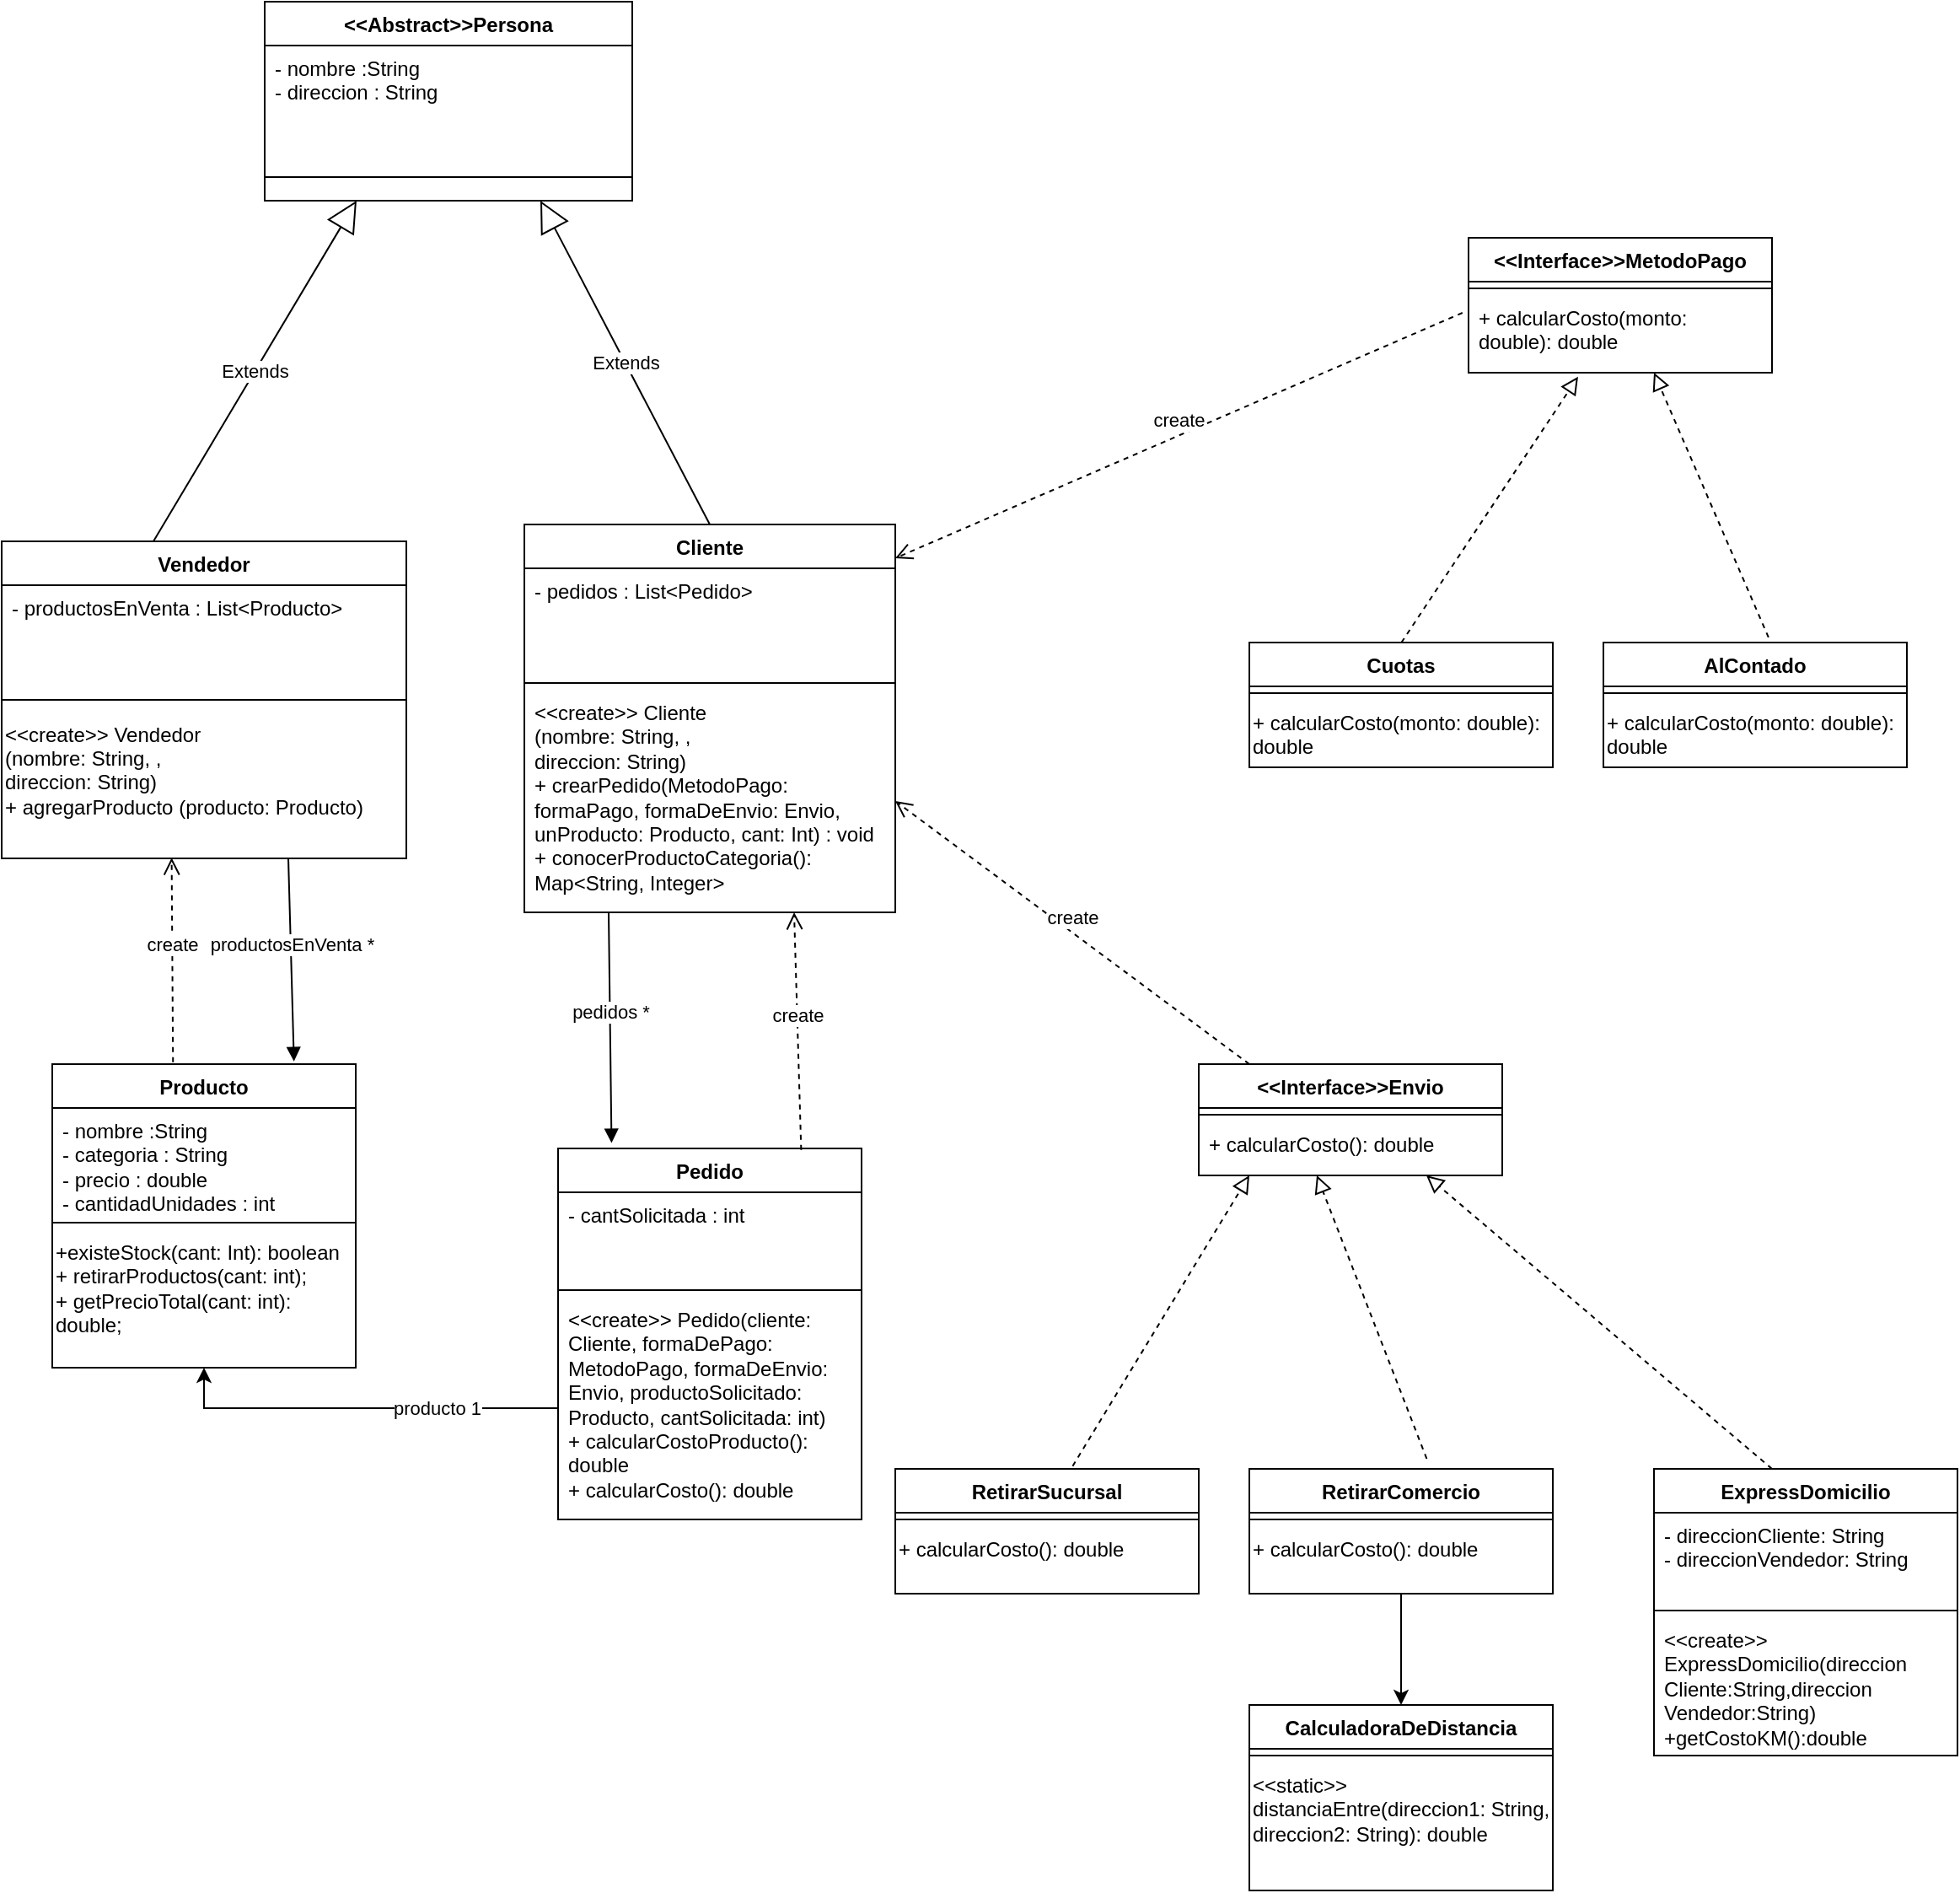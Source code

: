 <mxfile version="24.8.4">
  <diagram name="Page-1" id="Q8XXpIj9l2ZmjCHqsJ5m">
    <mxGraphModel dx="3187" dy="1718" grid="1" gridSize="10" guides="1" tooltips="1" connect="1" arrows="1" fold="1" page="1" pageScale="1" pageWidth="1169" pageHeight="1654" math="0" shadow="0">
      <root>
        <mxCell id="0" />
        <mxCell id="1" parent="0" />
        <mxCell id="-veU9qJLNlzz8U-IbR3Y-1" value="Vendedor" style="swimlane;fontStyle=1;align=center;verticalAlign=top;childLayout=stackLayout;horizontal=1;startSize=26;horizontalStack=0;resizeParent=1;resizeParentMax=0;resizeLast=0;collapsible=1;marginBottom=0;whiteSpace=wrap;html=1;" parent="1" vertex="1">
          <mxGeometry y="400" width="240" height="188" as="geometry" />
        </mxCell>
        <mxCell id="rAGmqaZjJyk7b_XVC86M-1" value="Extends" style="endArrow=block;endSize=16;endFill=0;html=1;rounded=0;entryX=0.25;entryY=1;entryDx=0;entryDy=0;" edge="1" parent="-veU9qJLNlzz8U-IbR3Y-1" target="-veU9qJLNlzz8U-IbR3Y-9">
          <mxGeometry width="160" relative="1" as="geometry">
            <mxPoint x="90" as="sourcePoint" />
            <mxPoint x="210" y="-150" as="targetPoint" />
          </mxGeometry>
        </mxCell>
        <mxCell id="-veU9qJLNlzz8U-IbR3Y-2" value="&lt;div&gt;- productosEnVenta : List&amp;lt;Producto&amp;gt;&lt;br&gt;&lt;/div&gt;" style="text;strokeColor=none;fillColor=none;align=left;verticalAlign=top;spacingLeft=4;spacingRight=4;overflow=hidden;rotatable=0;points=[[0,0.5],[1,0.5]];portConstraint=eastwest;whiteSpace=wrap;html=1;" parent="-veU9qJLNlzz8U-IbR3Y-1" vertex="1">
          <mxGeometry y="26" width="240" height="64" as="geometry" />
        </mxCell>
        <mxCell id="-veU9qJLNlzz8U-IbR3Y-3" value="" style="line;strokeWidth=1;fillColor=none;align=left;verticalAlign=middle;spacingTop=-1;spacingLeft=3;spacingRight=3;rotatable=0;labelPosition=right;points=[];portConstraint=eastwest;strokeColor=inherit;" parent="-veU9qJLNlzz8U-IbR3Y-1" vertex="1">
          <mxGeometry y="90" width="240" height="8" as="geometry" />
        </mxCell>
        <mxCell id="rAGmqaZjJyk7b_XVC86M-4" value="&lt;div&gt;&amp;lt;&amp;lt;create&amp;gt;&amp;gt; Vendedor&amp;nbsp;&lt;/div&gt;&lt;div&gt;(nombre: String, ,&amp;nbsp;&lt;/div&gt;&lt;div&gt;direccion: String)&lt;/div&gt;&lt;div&gt;+ agregarProducto (producto: Producto)&lt;br&gt;&lt;/div&gt;&lt;div&gt;&lt;br&gt;&lt;/div&gt;" style="text;html=1;align=left;verticalAlign=middle;resizable=0;points=[];autosize=1;strokeColor=none;fillColor=none;" vertex="1" parent="-veU9qJLNlzz8U-IbR3Y-1">
          <mxGeometry y="98" width="240" height="90" as="geometry" />
        </mxCell>
        <mxCell id="-veU9qJLNlzz8U-IbR3Y-5" value="Producto" style="swimlane;fontStyle=1;align=center;verticalAlign=top;childLayout=stackLayout;horizontal=1;startSize=26;horizontalStack=0;resizeParent=1;resizeParentMax=0;resizeLast=0;collapsible=1;marginBottom=0;whiteSpace=wrap;html=1;" parent="1" vertex="1">
          <mxGeometry x="30" y="710" width="180" height="180" as="geometry" />
        </mxCell>
        <mxCell id="rAGmqaZjJyk7b_XVC86M-11" value="create" style="html=1;verticalAlign=bottom;endArrow=open;dashed=1;endSize=8;curved=0;rounded=0;entryX=0.42;entryY=0.996;entryDx=0;entryDy=0;entryPerimeter=0;exitX=0.347;exitY=1.015;exitDx=0;exitDy=0;exitPerimeter=0;" edge="1" parent="-veU9qJLNlzz8U-IbR3Y-5" target="rAGmqaZjJyk7b_XVC86M-4">
          <mxGeometry relative="1" as="geometry">
            <mxPoint x="71.62" y="-1.17" as="sourcePoint" />
            <mxPoint x="70.0" y="117.18" as="targetPoint" />
          </mxGeometry>
        </mxCell>
        <mxCell id="-veU9qJLNlzz8U-IbR3Y-6" value="&lt;div&gt;- nombre :String&lt;/div&gt;&lt;div&gt;- categoria : String&lt;/div&gt;&lt;div&gt;- precio : double&lt;/div&gt;&lt;div&gt;- cantidadUnidades : int&lt;/div&gt;" style="text;strokeColor=none;fillColor=none;align=left;verticalAlign=top;spacingLeft=4;spacingRight=4;overflow=hidden;rotatable=0;points=[[0,0.5],[1,0.5]];portConstraint=eastwest;whiteSpace=wrap;html=1;" parent="-veU9qJLNlzz8U-IbR3Y-5" vertex="1">
          <mxGeometry y="26" width="180" height="64" as="geometry" />
        </mxCell>
        <mxCell id="-veU9qJLNlzz8U-IbR3Y-7" value="" style="line;strokeWidth=1;fillColor=none;align=left;verticalAlign=middle;spacingTop=-1;spacingLeft=3;spacingRight=3;rotatable=0;labelPosition=right;points=[];portConstraint=eastwest;strokeColor=inherit;" parent="-veU9qJLNlzz8U-IbR3Y-5" vertex="1">
          <mxGeometry y="90" width="180" height="8" as="geometry" />
        </mxCell>
        <mxCell id="rAGmqaZjJyk7b_XVC86M-5" value="&lt;div&gt;+existeStock(cant: Int): boolean&lt;br&gt;&lt;/div&gt;&lt;div&gt;+ retirarProductos(cant: int);&lt;/div&gt;+ getPrecioTotal(cant: int): double;" style="text;whiteSpace=wrap;html=1;" vertex="1" parent="-veU9qJLNlzz8U-IbR3Y-5">
          <mxGeometry y="98" width="180" height="82" as="geometry" />
        </mxCell>
        <mxCell id="-veU9qJLNlzz8U-IbR3Y-9" value="&amp;lt;&amp;lt;Abstract&amp;gt;&amp;gt;Persona" style="swimlane;fontStyle=1;align=center;verticalAlign=top;childLayout=stackLayout;horizontal=1;startSize=26;horizontalStack=0;resizeParent=1;resizeParentMax=0;resizeLast=0;collapsible=1;marginBottom=0;whiteSpace=wrap;html=1;" parent="1" vertex="1">
          <mxGeometry x="156" y="80" width="218" height="118" as="geometry" />
        </mxCell>
        <mxCell id="-veU9qJLNlzz8U-IbR3Y-10" value="&lt;div&gt;- nombre :String&lt;/div&gt;&lt;div&gt;- direccion : String&lt;/div&gt;" style="text;strokeColor=none;fillColor=none;align=left;verticalAlign=top;spacingLeft=4;spacingRight=4;overflow=hidden;rotatable=0;points=[[0,0.5],[1,0.5]];portConstraint=eastwest;whiteSpace=wrap;html=1;" parent="-veU9qJLNlzz8U-IbR3Y-9" vertex="1">
          <mxGeometry y="26" width="218" height="64" as="geometry" />
        </mxCell>
        <mxCell id="-veU9qJLNlzz8U-IbR3Y-11" value="" style="line;strokeWidth=1;fillColor=none;align=left;verticalAlign=middle;spacingTop=-1;spacingLeft=3;spacingRight=3;rotatable=0;labelPosition=right;points=[];portConstraint=eastwest;strokeColor=inherit;" parent="-veU9qJLNlzz8U-IbR3Y-9" vertex="1">
          <mxGeometry y="90" width="218" height="28" as="geometry" />
        </mxCell>
        <mxCell id="-veU9qJLNlzz8U-IbR3Y-13" value="Cliente" style="swimlane;fontStyle=1;align=center;verticalAlign=top;childLayout=stackLayout;horizontal=1;startSize=26;horizontalStack=0;resizeParent=1;resizeParentMax=0;resizeLast=0;collapsible=1;marginBottom=0;whiteSpace=wrap;html=1;" parent="1" vertex="1">
          <mxGeometry x="310" y="390" width="220" height="230" as="geometry" />
        </mxCell>
        <mxCell id="-veU9qJLNlzz8U-IbR3Y-14" value="&lt;div&gt;- pedidos : List&amp;lt;Pedido&amp;gt;&lt;br&gt;&lt;/div&gt;" style="text;strokeColor=none;fillColor=none;align=left;verticalAlign=top;spacingLeft=4;spacingRight=4;overflow=hidden;rotatable=0;points=[[0,0.5],[1,0.5]];portConstraint=eastwest;whiteSpace=wrap;html=1;" parent="-veU9qJLNlzz8U-IbR3Y-13" vertex="1">
          <mxGeometry y="26" width="220" height="64" as="geometry" />
        </mxCell>
        <mxCell id="-veU9qJLNlzz8U-IbR3Y-15" value="" style="line;strokeWidth=1;fillColor=none;align=left;verticalAlign=middle;spacingTop=-1;spacingLeft=3;spacingRight=3;rotatable=0;labelPosition=right;points=[];portConstraint=eastwest;strokeColor=inherit;" parent="-veU9qJLNlzz8U-IbR3Y-13" vertex="1">
          <mxGeometry y="90" width="220" height="8" as="geometry" />
        </mxCell>
        <mxCell id="-veU9qJLNlzz8U-IbR3Y-16" value="&lt;div&gt;&lt;div&gt;&amp;lt;&amp;lt;create&amp;gt;&amp;gt; Cliente&lt;/div&gt;&lt;div&gt;(nombre: String, ,&amp;nbsp;&lt;/div&gt;&lt;div&gt;direccion: String)&lt;/div&gt;+ crearPedido(MetodoPago: formaPago, formaDeEnvio: Envio, unProducto: Producto, cant: Int) : void&lt;/div&gt;&lt;div&gt;+ conocerProductoCategoria(): Map&amp;lt;String, Integer&amp;gt;&lt;br&gt;&lt;/div&gt;" style="text;strokeColor=none;fillColor=none;align=left;verticalAlign=top;spacingLeft=4;spacingRight=4;overflow=hidden;rotatable=0;points=[[0,0.5],[1,0.5]];portConstraint=eastwest;whiteSpace=wrap;html=1;" parent="-veU9qJLNlzz8U-IbR3Y-13" vertex="1">
          <mxGeometry y="98" width="220" height="132" as="geometry" />
        </mxCell>
        <mxCell id="-veU9qJLNlzz8U-IbR3Y-17" value="Pedido" style="swimlane;fontStyle=1;align=center;verticalAlign=top;childLayout=stackLayout;horizontal=1;startSize=26;horizontalStack=0;resizeParent=1;resizeParentMax=0;resizeLast=0;collapsible=1;marginBottom=0;whiteSpace=wrap;html=1;" parent="1" vertex="1">
          <mxGeometry x="330" y="760" width="180" height="220" as="geometry" />
        </mxCell>
        <mxCell id="-veU9qJLNlzz8U-IbR3Y-18" value="&lt;div&gt;- cantSolicitada : int&lt;br&gt;&lt;/div&gt;" style="text;strokeColor=none;fillColor=none;align=left;verticalAlign=top;spacingLeft=4;spacingRight=4;overflow=hidden;rotatable=0;points=[[0,0.5],[1,0.5]];portConstraint=eastwest;whiteSpace=wrap;html=1;" parent="-veU9qJLNlzz8U-IbR3Y-17" vertex="1">
          <mxGeometry y="26" width="180" height="54" as="geometry" />
        </mxCell>
        <mxCell id="-veU9qJLNlzz8U-IbR3Y-19" value="" style="line;strokeWidth=1;fillColor=none;align=left;verticalAlign=middle;spacingTop=-1;spacingLeft=3;spacingRight=3;rotatable=0;labelPosition=right;points=[];portConstraint=eastwest;strokeColor=inherit;" parent="-veU9qJLNlzz8U-IbR3Y-17" vertex="1">
          <mxGeometry y="80" width="180" height="8" as="geometry" />
        </mxCell>
        <mxCell id="-veU9qJLNlzz8U-IbR3Y-20" value="&amp;lt;&amp;lt;create&amp;gt;&amp;gt; Pedido(cliente: Cliente, formaDePago: MetodoPago, formaDeEnvio: Envio, productoSolicitado: Producto, cantSolicitada: int)&lt;br&gt;+ calcularCostoProducto(): double&lt;br&gt;+ calcularCosto(): double" style="text;strokeColor=none;fillColor=none;align=left;verticalAlign=top;spacingLeft=4;spacingRight=4;overflow=hidden;rotatable=0;points=[[0,0.5],[1,0.5]];portConstraint=eastwest;whiteSpace=wrap;html=1;" parent="-veU9qJLNlzz8U-IbR3Y-17" vertex="1">
          <mxGeometry y="88" width="180" height="132" as="geometry" />
        </mxCell>
        <mxCell id="rAGmqaZjJyk7b_XVC86M-2" value="Extends" style="endArrow=block;endSize=16;endFill=0;html=1;rounded=0;exitX=0.5;exitY=0;exitDx=0;exitDy=0;entryX=0.75;entryY=1;entryDx=0;entryDy=0;" edge="1" parent="1" source="-veU9qJLNlzz8U-IbR3Y-13" target="-veU9qJLNlzz8U-IbR3Y-9">
          <mxGeometry width="160" relative="1" as="geometry">
            <mxPoint x="410" y="420" as="sourcePoint" />
            <mxPoint x="310" y="250" as="targetPoint" />
          </mxGeometry>
        </mxCell>
        <mxCell id="rAGmqaZjJyk7b_XVC86M-6" value="pedidos *" style="html=1;verticalAlign=bottom;endArrow=block;curved=0;rounded=0;entryX=0.454;entryY=-0.012;entryDx=0;entryDy=0;entryPerimeter=0;" edge="1" parent="1">
          <mxGeometry width="80" relative="1" as="geometry">
            <mxPoint x="360" y="620" as="sourcePoint" />
            <mxPoint x="361.72" y="756.76" as="targetPoint" />
          </mxGeometry>
        </mxCell>
        <mxCell id="rAGmqaZjJyk7b_XVC86M-10" value="productosEnVenta *" style="html=1;verticalAlign=bottom;endArrow=block;curved=0;rounded=0;entryX=0.352;entryY=-0.007;entryDx=0;entryDy=0;entryPerimeter=0;" edge="1" parent="1">
          <mxGeometry width="80" relative="1" as="geometry">
            <mxPoint x="170" y="588" as="sourcePoint" />
            <mxPoint x="173.36" y="708.39" as="targetPoint" />
          </mxGeometry>
        </mxCell>
        <mxCell id="rAGmqaZjJyk7b_XVC86M-12" value="create" style="html=1;verticalAlign=bottom;endArrow=open;dashed=1;endSize=8;curved=0;rounded=0;entryX=0.42;entryY=0.996;entryDx=0;entryDy=0;entryPerimeter=0;exitX=0.801;exitY=0.004;exitDx=0;exitDy=0;exitPerimeter=0;" edge="1" parent="1" source="-veU9qJLNlzz8U-IbR3Y-17">
          <mxGeometry relative="1" as="geometry">
            <mxPoint x="470.62" y="740.83" as="sourcePoint" />
            <mxPoint x="470.0" y="620" as="targetPoint" />
          </mxGeometry>
        </mxCell>
        <mxCell id="rAGmqaZjJyk7b_XVC86M-13" value="&amp;lt;&amp;lt;Interface&amp;gt;&amp;gt;Envio" style="swimlane;fontStyle=1;align=center;verticalAlign=top;childLayout=stackLayout;horizontal=1;startSize=26;horizontalStack=0;resizeParent=1;resizeParentMax=0;resizeLast=0;collapsible=1;marginBottom=0;whiteSpace=wrap;html=1;" vertex="1" parent="1">
          <mxGeometry x="710" y="710" width="180" height="66" as="geometry" />
        </mxCell>
        <mxCell id="rAGmqaZjJyk7b_XVC86M-15" value="" style="line;strokeWidth=1;fillColor=none;align=left;verticalAlign=middle;spacingTop=-1;spacingLeft=3;spacingRight=3;rotatable=0;labelPosition=right;points=[];portConstraint=eastwest;strokeColor=inherit;" vertex="1" parent="rAGmqaZjJyk7b_XVC86M-13">
          <mxGeometry y="26" width="180" height="8" as="geometry" />
        </mxCell>
        <mxCell id="rAGmqaZjJyk7b_XVC86M-16" value="+ calcularCosto(): double" style="text;strokeColor=none;fillColor=none;align=left;verticalAlign=top;spacingLeft=4;spacingRight=4;overflow=hidden;rotatable=0;points=[[0,0.5],[1,0.5]];portConstraint=eastwest;whiteSpace=wrap;html=1;" vertex="1" parent="rAGmqaZjJyk7b_XVC86M-13">
          <mxGeometry y="34" width="180" height="32" as="geometry" />
        </mxCell>
        <mxCell id="rAGmqaZjJyk7b_XVC86M-18" value="ExpressDomicilio" style="swimlane;fontStyle=1;align=center;verticalAlign=top;childLayout=stackLayout;horizontal=1;startSize=26;horizontalStack=0;resizeParent=1;resizeParentMax=0;resizeLast=0;collapsible=1;marginBottom=0;whiteSpace=wrap;html=1;" vertex="1" parent="1">
          <mxGeometry x="980" y="950" width="180" height="170" as="geometry" />
        </mxCell>
        <mxCell id="rAGmqaZjJyk7b_XVC86M-19" value="&lt;div&gt;- direccionCliente: String&lt;/div&gt;&lt;div&gt;- direccionVendedor: String&lt;br&gt;&lt;/div&gt;" style="text;strokeColor=none;fillColor=none;align=left;verticalAlign=top;spacingLeft=4;spacingRight=4;overflow=hidden;rotatable=0;points=[[0,0.5],[1,0.5]];portConstraint=eastwest;whiteSpace=wrap;html=1;" vertex="1" parent="rAGmqaZjJyk7b_XVC86M-18">
          <mxGeometry y="26" width="180" height="54" as="geometry" />
        </mxCell>
        <mxCell id="rAGmqaZjJyk7b_XVC86M-20" value="" style="line;strokeWidth=1;fillColor=none;align=left;verticalAlign=middle;spacingTop=-1;spacingLeft=3;spacingRight=3;rotatable=0;labelPosition=right;points=[];portConstraint=eastwest;strokeColor=inherit;" vertex="1" parent="rAGmqaZjJyk7b_XVC86M-18">
          <mxGeometry y="80" width="180" height="8" as="geometry" />
        </mxCell>
        <mxCell id="rAGmqaZjJyk7b_XVC86M-21" value="&lt;div&gt;&amp;lt;&amp;lt;create&amp;gt;&amp;gt; ExpressDomicilio(direccion&lt;/div&gt;&lt;div&gt;Cliente:String,direccion&lt;/div&gt;&lt;div&gt;Vendedor:String)&lt;/div&gt;&lt;div&gt;+getCostoKM():double&lt;/div&gt;" style="text;strokeColor=none;fillColor=none;align=left;verticalAlign=top;spacingLeft=4;spacingRight=4;overflow=hidden;rotatable=0;points=[[0,0.5],[1,0.5]];portConstraint=eastwest;whiteSpace=wrap;html=1;" vertex="1" parent="rAGmqaZjJyk7b_XVC86M-18">
          <mxGeometry y="88" width="180" height="82" as="geometry" />
        </mxCell>
        <mxCell id="rAGmqaZjJyk7b_XVC86M-22" value="RetirarComercio" style="swimlane;fontStyle=1;align=center;verticalAlign=top;childLayout=stackLayout;horizontal=1;startSize=26;horizontalStack=0;resizeParent=1;resizeParentMax=0;resizeLast=0;collapsible=1;marginBottom=0;whiteSpace=wrap;html=1;" vertex="1" parent="1">
          <mxGeometry x="740" y="950" width="180" height="74" as="geometry">
            <mxRectangle x="230" y="1270" width="130" height="30" as="alternateBounds" />
          </mxGeometry>
        </mxCell>
        <mxCell id="rAGmqaZjJyk7b_XVC86M-24" value="" style="line;strokeWidth=1;fillColor=none;align=left;verticalAlign=middle;spacingTop=-1;spacingLeft=3;spacingRight=3;rotatable=0;labelPosition=right;points=[];portConstraint=eastwest;strokeColor=inherit;" vertex="1" parent="rAGmqaZjJyk7b_XVC86M-22">
          <mxGeometry y="26" width="180" height="8" as="geometry" />
        </mxCell>
        <mxCell id="rAGmqaZjJyk7b_XVC86M-26" value="+ calcularCosto(): double" style="text;whiteSpace=wrap;html=1;" vertex="1" parent="rAGmqaZjJyk7b_XVC86M-22">
          <mxGeometry y="34" width="180" height="40" as="geometry" />
        </mxCell>
        <mxCell id="rAGmqaZjJyk7b_XVC86M-27" value="RetirarSucursal" style="swimlane;fontStyle=1;align=center;verticalAlign=top;childLayout=stackLayout;horizontal=1;startSize=26;horizontalStack=0;resizeParent=1;resizeParentMax=0;resizeLast=0;collapsible=1;marginBottom=0;whiteSpace=wrap;html=1;" vertex="1" parent="1">
          <mxGeometry x="530" y="950" width="180" height="74" as="geometry" />
        </mxCell>
        <mxCell id="rAGmqaZjJyk7b_XVC86M-28" value="" style="line;strokeWidth=1;fillColor=none;align=left;verticalAlign=middle;spacingTop=-1;spacingLeft=3;spacingRight=3;rotatable=0;labelPosition=right;points=[];portConstraint=eastwest;strokeColor=inherit;" vertex="1" parent="rAGmqaZjJyk7b_XVC86M-27">
          <mxGeometry y="26" width="180" height="8" as="geometry" />
        </mxCell>
        <mxCell id="rAGmqaZjJyk7b_XVC86M-29" value="+ calcularCosto(): double" style="text;whiteSpace=wrap;html=1;" vertex="1" parent="rAGmqaZjJyk7b_XVC86M-27">
          <mxGeometry y="34" width="180" height="40" as="geometry" />
        </mxCell>
        <mxCell id="rAGmqaZjJyk7b_XVC86M-30" value="" style="html=1;verticalAlign=bottom;endArrow=block;dashed=1;endSize=8;curved=0;rounded=0;entryX=0.361;entryY=1.052;entryDx=0;entryDy=0;entryPerimeter=0;exitX=0.347;exitY=1.015;exitDx=0;exitDy=0;exitPerimeter=0;endFill=0;" edge="1" parent="1">
          <mxGeometry relative="1" as="geometry">
            <mxPoint x="635.22" y="948.34" as="sourcePoint" />
            <mxPoint x="740" y="776.004" as="targetPoint" />
          </mxGeometry>
        </mxCell>
        <mxCell id="rAGmqaZjJyk7b_XVC86M-31" value="" style="html=1;verticalAlign=bottom;endArrow=block;dashed=1;endSize=8;curved=0;rounded=0;exitX=0.347;exitY=1.015;exitDx=0;exitDy=0;exitPerimeter=0;endFill=0;" edge="1" parent="1">
          <mxGeometry relative="1" as="geometry">
            <mxPoint x="845.2" y="944" as="sourcePoint" />
            <mxPoint x="780" y="776" as="targetPoint" />
          </mxGeometry>
        </mxCell>
        <mxCell id="rAGmqaZjJyk7b_XVC86M-32" value="" style="html=1;verticalAlign=bottom;endArrow=block;dashed=1;endSize=8;curved=0;rounded=0;exitX=0.347;exitY=1.015;exitDx=0;exitDy=0;exitPerimeter=0;entryX=0.75;entryY=1;entryDx=0;entryDy=0;endFill=0;" edge="1" parent="1" target="rAGmqaZjJyk7b_XVC86M-13">
          <mxGeometry relative="1" as="geometry">
            <mxPoint x="1050" y="950" as="sourcePoint" />
            <mxPoint x="984.8" y="782" as="targetPoint" />
          </mxGeometry>
        </mxCell>
        <mxCell id="rAGmqaZjJyk7b_XVC86M-33" value="&amp;lt;&amp;lt;Interface&amp;gt;&amp;gt;MetodoPago" style="swimlane;fontStyle=1;align=center;verticalAlign=top;childLayout=stackLayout;horizontal=1;startSize=26;horizontalStack=0;resizeParent=1;resizeParentMax=0;resizeLast=0;collapsible=1;marginBottom=0;whiteSpace=wrap;html=1;" vertex="1" parent="1">
          <mxGeometry x="870" y="220" width="180" height="80" as="geometry" />
        </mxCell>
        <mxCell id="rAGmqaZjJyk7b_XVC86M-34" value="" style="line;strokeWidth=1;fillColor=none;align=left;verticalAlign=middle;spacingTop=-1;spacingLeft=3;spacingRight=3;rotatable=0;labelPosition=right;points=[];portConstraint=eastwest;strokeColor=inherit;" vertex="1" parent="rAGmqaZjJyk7b_XVC86M-33">
          <mxGeometry y="26" width="180" height="8" as="geometry" />
        </mxCell>
        <mxCell id="rAGmqaZjJyk7b_XVC86M-35" value="+ calcularCosto(monto: double): double" style="text;strokeColor=none;fillColor=none;align=left;verticalAlign=top;spacingLeft=4;spacingRight=4;overflow=hidden;rotatable=0;points=[[0,0.5],[1,0.5]];portConstraint=eastwest;whiteSpace=wrap;html=1;" vertex="1" parent="rAGmqaZjJyk7b_XVC86M-33">
          <mxGeometry y="34" width="180" height="46" as="geometry" />
        </mxCell>
        <mxCell id="rAGmqaZjJyk7b_XVC86M-40" value="AlContado" style="swimlane;fontStyle=1;align=center;verticalAlign=top;childLayout=stackLayout;horizontal=1;startSize=26;horizontalStack=0;resizeParent=1;resizeParentMax=0;resizeLast=0;collapsible=1;marginBottom=0;whiteSpace=wrap;html=1;" vertex="1" parent="1">
          <mxGeometry x="950" y="460" width="180" height="74" as="geometry">
            <mxRectangle x="230" y="1270" width="130" height="30" as="alternateBounds" />
          </mxGeometry>
        </mxCell>
        <mxCell id="rAGmqaZjJyk7b_XVC86M-41" value="" style="line;strokeWidth=1;fillColor=none;align=left;verticalAlign=middle;spacingTop=-1;spacingLeft=3;spacingRight=3;rotatable=0;labelPosition=right;points=[];portConstraint=eastwest;strokeColor=inherit;" vertex="1" parent="rAGmqaZjJyk7b_XVC86M-40">
          <mxGeometry y="26" width="180" height="8" as="geometry" />
        </mxCell>
        <mxCell id="rAGmqaZjJyk7b_XVC86M-42" value="+ calcularCosto(monto: double): double" style="text;whiteSpace=wrap;html=1;" vertex="1" parent="rAGmqaZjJyk7b_XVC86M-40">
          <mxGeometry y="34" width="180" height="40" as="geometry" />
        </mxCell>
        <mxCell id="rAGmqaZjJyk7b_XVC86M-43" value="Cuotas" style="swimlane;fontStyle=1;align=center;verticalAlign=top;childLayout=stackLayout;horizontal=1;startSize=26;horizontalStack=0;resizeParent=1;resizeParentMax=0;resizeLast=0;collapsible=1;marginBottom=0;whiteSpace=wrap;html=1;" vertex="1" parent="1">
          <mxGeometry x="740" y="460" width="180" height="74" as="geometry" />
        </mxCell>
        <mxCell id="rAGmqaZjJyk7b_XVC86M-44" value="" style="line;strokeWidth=1;fillColor=none;align=left;verticalAlign=middle;spacingTop=-1;spacingLeft=3;spacingRight=3;rotatable=0;labelPosition=right;points=[];portConstraint=eastwest;strokeColor=inherit;" vertex="1" parent="rAGmqaZjJyk7b_XVC86M-43">
          <mxGeometry y="26" width="180" height="8" as="geometry" />
        </mxCell>
        <mxCell id="rAGmqaZjJyk7b_XVC86M-45" value="+ calcularCosto(monto: double): double" style="text;whiteSpace=wrap;html=1;" vertex="1" parent="rAGmqaZjJyk7b_XVC86M-43">
          <mxGeometry y="34" width="180" height="40" as="geometry" />
        </mxCell>
        <mxCell id="rAGmqaZjJyk7b_XVC86M-46" value="" style="html=1;verticalAlign=bottom;endArrow=block;dashed=1;endSize=8;curved=0;rounded=0;entryX=0.361;entryY=1.052;entryDx=0;entryDy=0;entryPerimeter=0;exitX=0.347;exitY=1.015;exitDx=0;exitDy=0;exitPerimeter=0;endFill=0;" edge="1" parent="1" target="rAGmqaZjJyk7b_XVC86M-35">
          <mxGeometry relative="1" as="geometry">
            <mxPoint x="830.2" y="460" as="sourcePoint" />
            <mxPoint x="829.58" y="339.17" as="targetPoint" />
          </mxGeometry>
        </mxCell>
        <mxCell id="rAGmqaZjJyk7b_XVC86M-47" value="" style="html=1;verticalAlign=bottom;endArrow=block;dashed=1;endSize=8;curved=0;rounded=0;exitX=0.544;exitY=-0.041;exitDx=0;exitDy=0;exitPerimeter=0;endFill=0;" edge="1" parent="1" source="rAGmqaZjJyk7b_XVC86M-40">
          <mxGeometry relative="1" as="geometry">
            <mxPoint x="1045.2" y="468" as="sourcePoint" />
            <mxPoint x="980" y="300" as="targetPoint" />
          </mxGeometry>
        </mxCell>
        <mxCell id="rAGmqaZjJyk7b_XVC86M-50" value="CalculadoraDeDistancia" style="swimlane;fontStyle=1;align=center;verticalAlign=top;childLayout=stackLayout;horizontal=1;startSize=26;horizontalStack=0;resizeParent=1;resizeParentMax=0;resizeLast=0;collapsible=1;marginBottom=0;whiteSpace=wrap;html=1;" vertex="1" parent="1">
          <mxGeometry x="740" y="1090" width="180" height="110" as="geometry">
            <mxRectangle x="230" y="1270" width="130" height="30" as="alternateBounds" />
          </mxGeometry>
        </mxCell>
        <mxCell id="rAGmqaZjJyk7b_XVC86M-51" value="" style="line;strokeWidth=1;fillColor=none;align=left;verticalAlign=middle;spacingTop=-1;spacingLeft=3;spacingRight=3;rotatable=0;labelPosition=right;points=[];portConstraint=eastwest;strokeColor=inherit;" vertex="1" parent="rAGmqaZjJyk7b_XVC86M-50">
          <mxGeometry y="26" width="180" height="8" as="geometry" />
        </mxCell>
        <mxCell id="rAGmqaZjJyk7b_XVC86M-52" value="&amp;lt;&amp;lt;static&amp;gt;&amp;gt; distanciaEntre(direccion1: String, direccion2: String): double" style="text;whiteSpace=wrap;html=1;" vertex="1" parent="rAGmqaZjJyk7b_XVC86M-50">
          <mxGeometry y="34" width="180" height="76" as="geometry" />
        </mxCell>
        <mxCell id="rAGmqaZjJyk7b_XVC86M-53" style="edgeStyle=orthogonalEdgeStyle;rounded=0;orthogonalLoop=1;jettySize=auto;html=1;entryX=0.5;entryY=0;entryDx=0;entryDy=0;" edge="1" parent="1" source="rAGmqaZjJyk7b_XVC86M-26" target="rAGmqaZjJyk7b_XVC86M-50">
          <mxGeometry relative="1" as="geometry" />
        </mxCell>
        <mxCell id="rAGmqaZjJyk7b_XVC86M-54" value="create" style="html=1;verticalAlign=bottom;endArrow=open;dashed=1;endSize=8;curved=0;rounded=0;entryX=1;entryY=0.5;entryDx=0;entryDy=0;exitX=0.801;exitY=0.004;exitDx=0;exitDy=0;exitPerimeter=0;" edge="1" parent="1" target="-veU9qJLNlzz8U-IbR3Y-16">
          <mxGeometry relative="1" as="geometry">
            <mxPoint x="740" y="710" as="sourcePoint" />
            <mxPoint x="515" y="563.036" as="targetPoint" />
          </mxGeometry>
        </mxCell>
        <mxCell id="rAGmqaZjJyk7b_XVC86M-55" value="create" style="html=1;verticalAlign=bottom;endArrow=open;dashed=1;endSize=8;curved=0;rounded=0;entryX=0.75;entryY=1.023;entryDx=0;entryDy=0;entryPerimeter=0;exitX=-0.02;exitY=0.228;exitDx=0;exitDy=0;exitPerimeter=0;" edge="1" parent="1" source="rAGmqaZjJyk7b_XVC86M-35">
          <mxGeometry relative="1" as="geometry">
            <mxPoint x="720" y="360" as="sourcePoint" />
            <mxPoint x="530" y="410" as="targetPoint" />
          </mxGeometry>
        </mxCell>
        <mxCell id="rAGmqaZjJyk7b_XVC86M-56" style="edgeStyle=orthogonalEdgeStyle;rounded=0;orthogonalLoop=1;jettySize=auto;html=1;entryX=0.5;entryY=1;entryDx=0;entryDy=0;" edge="1" parent="1" source="-veU9qJLNlzz8U-IbR3Y-20" target="rAGmqaZjJyk7b_XVC86M-5">
          <mxGeometry relative="1" as="geometry" />
        </mxCell>
        <mxCell id="rAGmqaZjJyk7b_XVC86M-57" value="producto 1" style="edgeLabel;html=1;align=center;verticalAlign=middle;resizable=0;points=[];" vertex="1" connectable="0" parent="rAGmqaZjJyk7b_XVC86M-56">
          <mxGeometry x="-0.379" relative="1" as="geometry">
            <mxPoint as="offset" />
          </mxGeometry>
        </mxCell>
      </root>
    </mxGraphModel>
  </diagram>
</mxfile>
